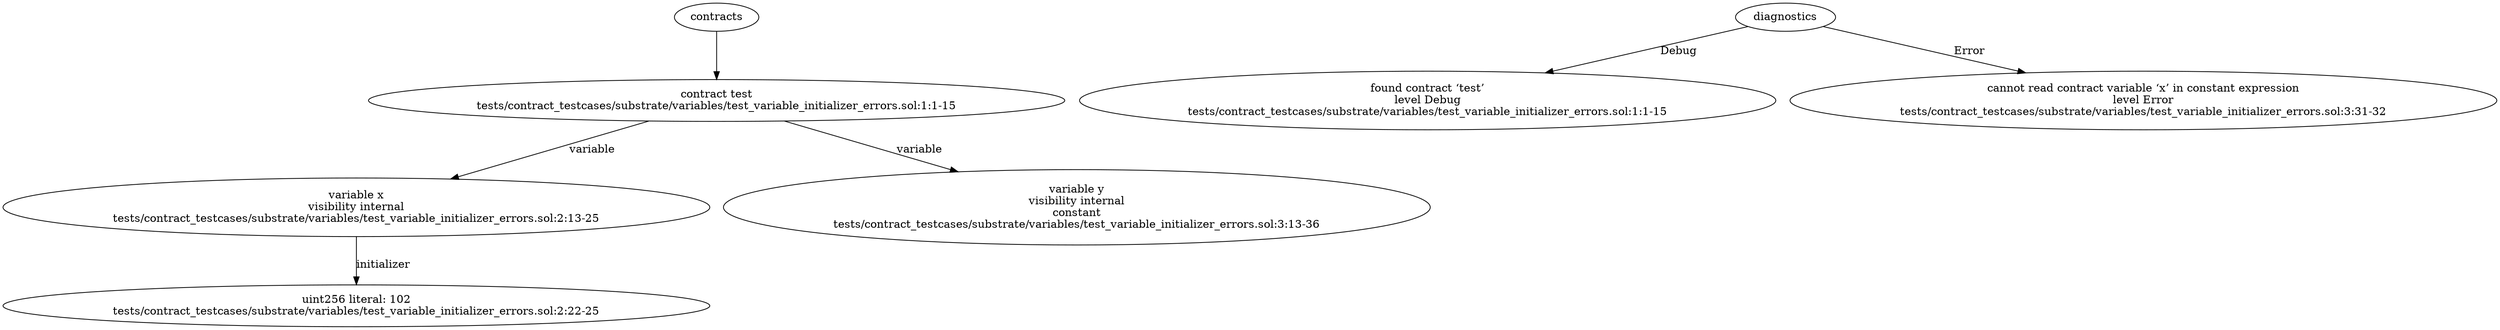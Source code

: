 strict digraph "tests/contract_testcases/substrate/variables/test_variable_initializer_errors.sol" {
	contract [label="contract test\ntests/contract_testcases/substrate/variables/test_variable_initializer_errors.sol:1:1-15"]
	var [label="variable x\nvisibility internal\ntests/contract_testcases/substrate/variables/test_variable_initializer_errors.sol:2:13-25"]
	number_literal [label="uint256 literal: 102\ntests/contract_testcases/substrate/variables/test_variable_initializer_errors.sol:2:22-25"]
	var_5 [label="variable y\nvisibility internal\nconstant\ntests/contract_testcases/substrate/variables/test_variable_initializer_errors.sol:3:13-36"]
	diagnostic [label="found contract ‘test’\nlevel Debug\ntests/contract_testcases/substrate/variables/test_variable_initializer_errors.sol:1:1-15"]
	diagnostic_8 [label="cannot read contract variable ‘x’ in constant expression\nlevel Error\ntests/contract_testcases/substrate/variables/test_variable_initializer_errors.sol:3:31-32"]
	contracts -> contract
	contract -> var [label="variable"]
	var -> number_literal [label="initializer"]
	contract -> var_5 [label="variable"]
	diagnostics -> diagnostic [label="Debug"]
	diagnostics -> diagnostic_8 [label="Error"]
}
